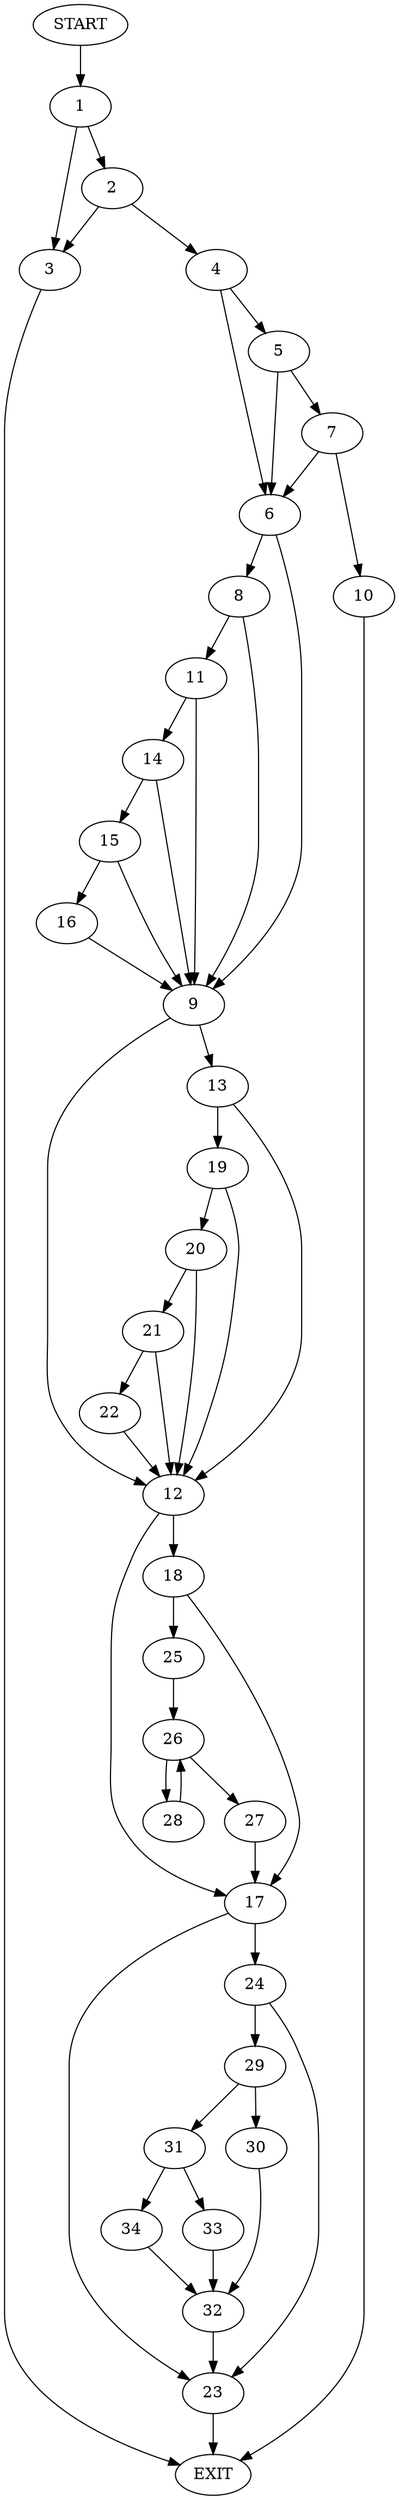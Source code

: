 digraph {
0 [label="START"]
35 [label="EXIT"]
0 -> 1
1 -> 2
1 -> 3
3 -> 35
2 -> 3
2 -> 4
4 -> 5
4 -> 6
5 -> 6
5 -> 7
6 -> 8
6 -> 9
7 -> 6
7 -> 10
10 -> 35
8 -> 11
8 -> 9
9 -> 12
9 -> 13
11 -> 14
11 -> 9
14 -> 15
14 -> 9
15 -> 9
15 -> 16
16 -> 9
12 -> 17
12 -> 18
13 -> 12
13 -> 19
19 -> 20
19 -> 12
20 -> 21
20 -> 12
21 -> 22
21 -> 12
22 -> 12
17 -> 23
17 -> 24
18 -> 17
18 -> 25
25 -> 26
26 -> 27
26 -> 28
27 -> 17
28 -> 26
24 -> 23
24 -> 29
23 -> 35
29 -> 30
29 -> 31
30 -> 32
31 -> 33
31 -> 34
32 -> 23
34 -> 32
33 -> 32
}
